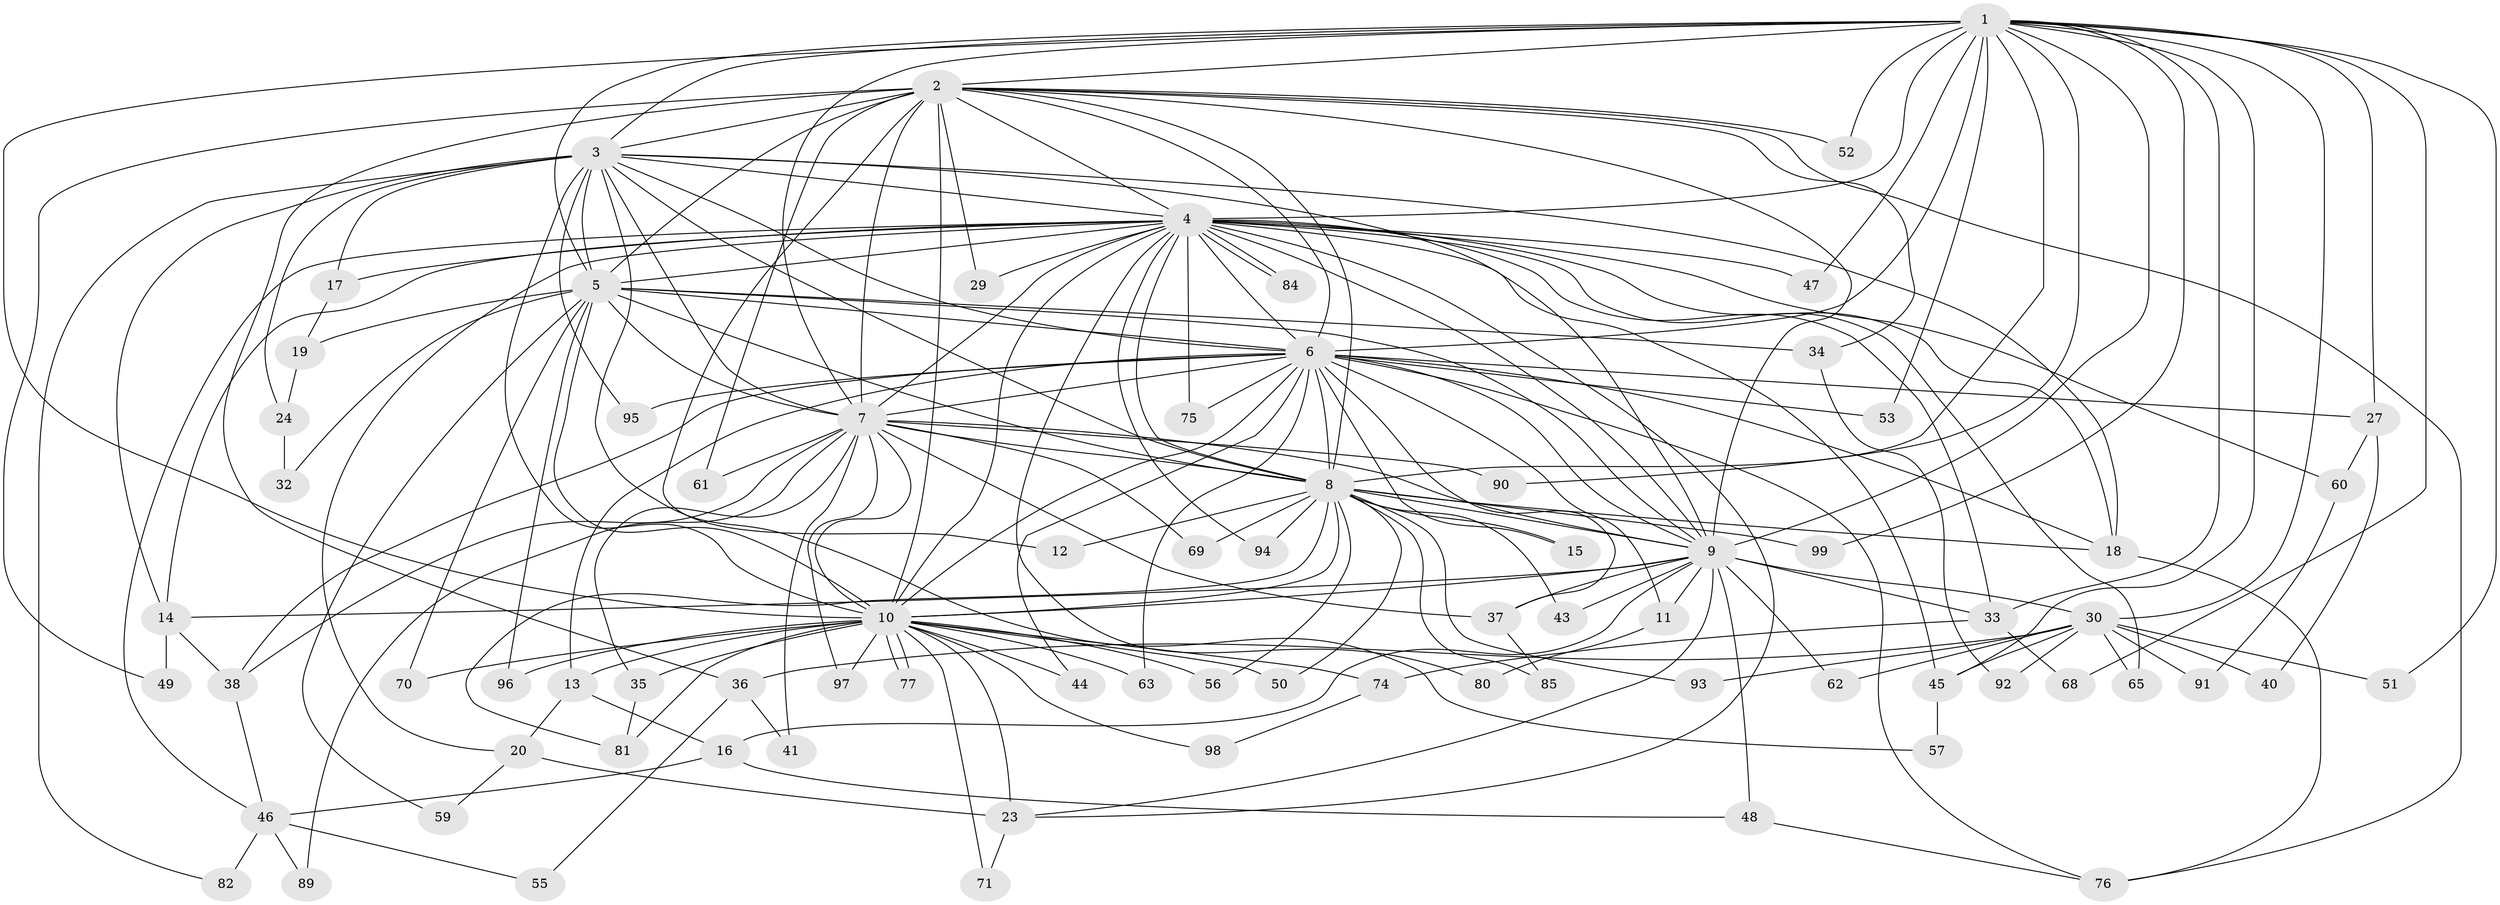 // original degree distribution, {22: 0.01, 18: 0.01, 17: 0.01, 28: 0.01, 16: 0.01, 21: 0.03, 19: 0.01, 27: 0.01, 3: 0.2, 2: 0.54, 4: 0.13, 5: 0.02, 10: 0.01}
// Generated by graph-tools (version 1.1) at 2025/38/02/21/25 10:38:52]
// undirected, 78 vertices, 194 edges
graph export_dot {
graph [start="1"]
  node [color=gray90,style=filled];
  1 [super="+26"];
  2 [super="+100"];
  3 [super="+78"];
  4 [super="+64"];
  5 [super="+42"];
  6 [super="+22"];
  7 [super="+72"];
  8 [super="+25"];
  9 [super="+86"];
  10 [super="+28"];
  11;
  12;
  13;
  14 [super="+21"];
  15;
  16;
  17;
  18 [super="+58"];
  19;
  20 [super="+39"];
  23 [super="+31"];
  24;
  27;
  29;
  30 [super="+88"];
  32;
  33 [super="+66"];
  34;
  35;
  36;
  37 [super="+73"];
  38 [super="+67"];
  40;
  41;
  43;
  44;
  45;
  46 [super="+54"];
  47;
  48 [super="+87"];
  49;
  50;
  51;
  52;
  53;
  55;
  56;
  57;
  59;
  60;
  61;
  62;
  63;
  65;
  68;
  69;
  70;
  71;
  74;
  75;
  76 [super="+79"];
  77;
  80;
  81 [super="+83"];
  82;
  84;
  85;
  89;
  90;
  91;
  92;
  93;
  94;
  95;
  96;
  97;
  98;
  99;
  1 -- 2;
  1 -- 3;
  1 -- 4 [weight=2];
  1 -- 5;
  1 -- 6;
  1 -- 7;
  1 -- 8;
  1 -- 9;
  1 -- 10 [weight=2];
  1 -- 27;
  1 -- 30;
  1 -- 33;
  1 -- 45;
  1 -- 47;
  1 -- 51;
  1 -- 52;
  1 -- 53;
  1 -- 68;
  1 -- 90;
  1 -- 99;
  2 -- 3;
  2 -- 4;
  2 -- 5;
  2 -- 6;
  2 -- 7 [weight=2];
  2 -- 8;
  2 -- 9;
  2 -- 10;
  2 -- 12;
  2 -- 29;
  2 -- 34;
  2 -- 36;
  2 -- 49;
  2 -- 52;
  2 -- 61;
  2 -- 76;
  3 -- 4;
  3 -- 5;
  3 -- 6;
  3 -- 7;
  3 -- 8;
  3 -- 9;
  3 -- 10 [weight=2];
  3 -- 14;
  3 -- 17;
  3 -- 18;
  3 -- 24;
  3 -- 57;
  3 -- 82;
  3 -- 95;
  4 -- 5;
  4 -- 6;
  4 -- 7;
  4 -- 8 [weight=2];
  4 -- 9;
  4 -- 10;
  4 -- 17;
  4 -- 20;
  4 -- 23;
  4 -- 29;
  4 -- 33;
  4 -- 45;
  4 -- 47;
  4 -- 60;
  4 -- 65;
  4 -- 75;
  4 -- 80;
  4 -- 84;
  4 -- 84;
  4 -- 94;
  4 -- 46;
  4 -- 14;
  4 -- 18;
  5 -- 6;
  5 -- 7;
  5 -- 8 [weight=2];
  5 -- 9;
  5 -- 10;
  5 -- 19;
  5 -- 32;
  5 -- 34;
  5 -- 59;
  5 -- 70;
  5 -- 96;
  6 -- 7 [weight=2];
  6 -- 8;
  6 -- 9;
  6 -- 10;
  6 -- 11;
  6 -- 13;
  6 -- 15;
  6 -- 18;
  6 -- 27;
  6 -- 37;
  6 -- 44;
  6 -- 53;
  6 -- 76;
  6 -- 95;
  6 -- 75;
  6 -- 63;
  6 -- 38;
  7 -- 8;
  7 -- 9;
  7 -- 10;
  7 -- 35;
  7 -- 37;
  7 -- 38;
  7 -- 41;
  7 -- 61;
  7 -- 69;
  7 -- 89;
  7 -- 90;
  7 -- 97;
  8 -- 9;
  8 -- 10;
  8 -- 12;
  8 -- 15;
  8 -- 43;
  8 -- 50;
  8 -- 69;
  8 -- 85;
  8 -- 93;
  8 -- 94;
  8 -- 99;
  8 -- 81;
  8 -- 56;
  8 -- 18;
  9 -- 10;
  9 -- 11;
  9 -- 14;
  9 -- 16;
  9 -- 30;
  9 -- 43;
  9 -- 48;
  9 -- 62;
  9 -- 33;
  9 -- 37;
  9 -- 23;
  10 -- 13;
  10 -- 23 [weight=2];
  10 -- 35;
  10 -- 50;
  10 -- 56;
  10 -- 63;
  10 -- 70;
  10 -- 71;
  10 -- 74;
  10 -- 77;
  10 -- 77;
  10 -- 96;
  10 -- 97;
  10 -- 98;
  10 -- 44;
  10 -- 81;
  11 -- 80;
  13 -- 16;
  13 -- 20;
  14 -- 38;
  14 -- 49;
  16 -- 46;
  16 -- 48;
  17 -- 19;
  18 -- 76;
  19 -- 24;
  20 -- 59;
  20 -- 23;
  23 -- 71;
  24 -- 32;
  27 -- 40;
  27 -- 60;
  30 -- 36;
  30 -- 40;
  30 -- 51;
  30 -- 62;
  30 -- 65;
  30 -- 91;
  30 -- 92;
  30 -- 93;
  30 -- 45;
  33 -- 68;
  33 -- 74;
  34 -- 92;
  35 -- 81;
  36 -- 41;
  36 -- 55;
  37 -- 85;
  38 -- 46;
  45 -- 57;
  46 -- 55;
  46 -- 89;
  46 -- 82;
  48 -- 76;
  60 -- 91;
  74 -- 98;
}
